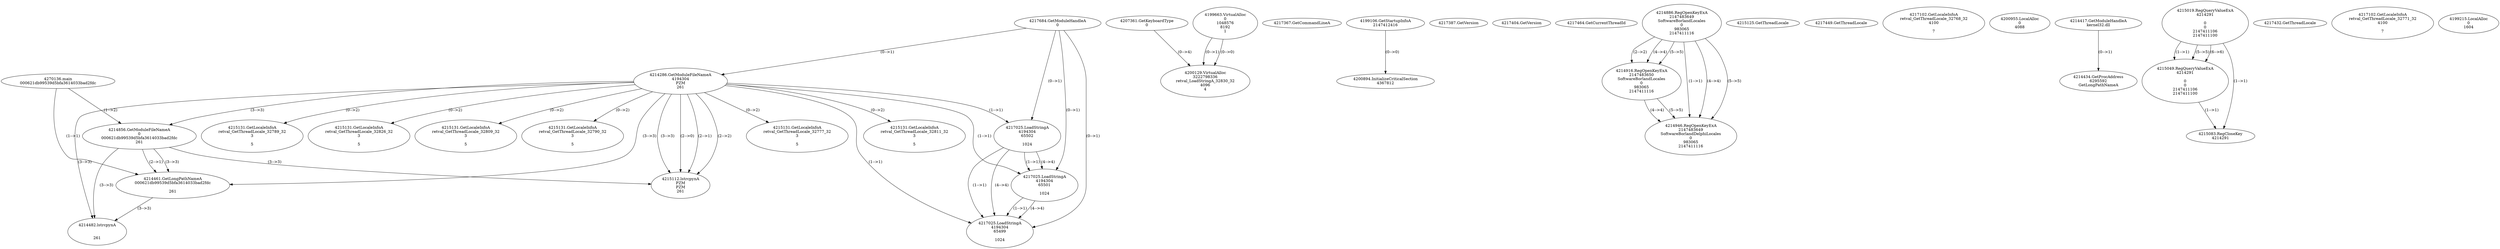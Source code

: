 // Global SCDG with merge call
digraph {
	0 [label="4270136.main
000621db99539d5bfa3614033bad2fdc"]
	1 [label="4217684.GetModuleHandleA
0"]
	2 [label="4207361.GetKeyboardType
0"]
	3 [label="4217367.GetCommandLineA
"]
	4 [label="4199106.GetStartupInfoA
2147412416"]
	5 [label="4217387.GetVersion
"]
	6 [label="4217404.GetVersion
"]
	7 [label="4217464.GetCurrentThreadId
"]
	8 [label="4214286.GetModuleFileNameA
4194304
PZM
261"]
	1 -> 8 [label="(0-->1)"]
	9 [label="4214856.GetModuleFileNameA
0
000621db99539d5bfa3614033bad2fdc
261"]
	0 -> 9 [label="(1-->2)"]
	8 -> 9 [label="(3-->3)"]
	10 [label="4214886.RegOpenKeyExA
2147483649
Software\Borland\Locales
0
983065
2147411116"]
	11 [label="4214916.RegOpenKeyExA
2147483650
Software\Borland\Locales
0
983065
2147411116"]
	10 -> 11 [label="(2-->2)"]
	10 -> 11 [label="(4-->4)"]
	10 -> 11 [label="(5-->5)"]
	12 [label="4214946.RegOpenKeyExA
2147483649
Software\Borland\Delphi\Locales
0
983065
2147411116"]
	10 -> 12 [label="(1-->1)"]
	10 -> 12 [label="(4-->4)"]
	11 -> 12 [label="(4-->4)"]
	10 -> 12 [label="(5-->5)"]
	11 -> 12 [label="(5-->5)"]
	13 [label="4215112.lstrcpynA
PZM
PZM
261"]
	8 -> 13 [label="(2-->1)"]
	8 -> 13 [label="(2-->2)"]
	8 -> 13 [label="(3-->3)"]
	9 -> 13 [label="(3-->3)"]
	8 -> 13 [label="(2-->0)"]
	14 [label="4215125.GetThreadLocale
"]
	15 [label="4215131.GetLocaleInfoA
retval_GetThreadLocale_32777_32
3

5"]
	8 -> 15 [label="(0-->2)"]
	16 [label="4217025.LoadStringA
4194304
65502

1024"]
	1 -> 16 [label="(0-->1)"]
	8 -> 16 [label="(1-->1)"]
	17 [label="4217449.GetThreadLocale
"]
	18 [label="4217102.GetLocaleInfoA
retval_GetThreadLocale_32768_32
4100

7"]
	19 [label="4215131.GetLocaleInfoA
retval_GetThreadLocale_32811_32
3

5"]
	8 -> 19 [label="(0-->2)"]
	20 [label="4200894.InitializeCriticalSection
4367812"]
	4 -> 20 [label="(0-->0)"]
	21 [label="4200955.LocalAlloc
0
4088"]
	22 [label="4214417.GetModuleHandleA
kernel32.dll"]
	23 [label="4214434.GetProcAddress
6295592
GetLongPathNameA"]
	22 -> 23 [label="(0-->1)"]
	24 [label="4214461.GetLongPathNameA
000621db99539d5bfa3614033bad2fdc

261"]
	0 -> 24 [label="(1-->1)"]
	9 -> 24 [label="(2-->1)"]
	8 -> 24 [label="(3-->3)"]
	9 -> 24 [label="(3-->3)"]
	25 [label="4214482.lstrcpynA


261"]
	8 -> 25 [label="(3-->3)"]
	9 -> 25 [label="(3-->3)"]
	24 -> 25 [label="(3-->3)"]
	26 [label="4215019.RegQueryValueExA
4214291

0
0
2147411106
2147411100"]
	27 [label="4215049.RegQueryValueExA
4214291

0
0
2147411106
2147411100"]
	26 -> 27 [label="(1-->1)"]
	26 -> 27 [label="(5-->5)"]
	26 -> 27 [label="(6-->6)"]
	28 [label="4215083.RegCloseKey
4214291"]
	26 -> 28 [label="(1-->1)"]
	27 -> 28 [label="(1-->1)"]
	29 [label="4215131.GetLocaleInfoA
retval_GetThreadLocale_32789_32
3

5"]
	8 -> 29 [label="(0-->2)"]
	30 [label="4217025.LoadStringA
4194304
65501

1024"]
	1 -> 30 [label="(0-->1)"]
	8 -> 30 [label="(1-->1)"]
	16 -> 30 [label="(1-->1)"]
	16 -> 30 [label="(4-->4)"]
	31 [label="4217432.GetThreadLocale
"]
	32 [label="4217102.GetLocaleInfoA
retval_GetThreadLocale_32771_32
4100

7"]
	33 [label="4215131.GetLocaleInfoA
retval_GetThreadLocale_32826_32
3

5"]
	8 -> 33 [label="(0-->2)"]
	34 [label="4199663.VirtualAlloc
0
1048576
8192
1"]
	35 [label="4199215.LocalAlloc
0
1604"]
	36 [label="4200129.VirtualAlloc
3222798336
retval_LoadStringA_32830_32
4096
4"]
	34 -> 36 [label="(0-->1)"]
	2 -> 36 [label="(0-->4)"]
	34 -> 36 [label="(0-->0)"]
	37 [label="4215131.GetLocaleInfoA
retval_GetThreadLocale_32809_32
3

5"]
	8 -> 37 [label="(0-->2)"]
	38 [label="4215131.GetLocaleInfoA
retval_GetThreadLocale_32790_32
3

5"]
	8 -> 38 [label="(0-->2)"]
	39 [label="4217025.LoadStringA
4194304
65499

1024"]
	1 -> 39 [label="(0-->1)"]
	8 -> 39 [label="(1-->1)"]
	16 -> 39 [label="(1-->1)"]
	30 -> 39 [label="(1-->1)"]
	16 -> 39 [label="(4-->4)"]
	30 -> 39 [label="(4-->4)"]
}
